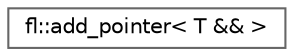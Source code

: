 digraph "Graphical Class Hierarchy"
{
 // INTERACTIVE_SVG=YES
 // LATEX_PDF_SIZE
  bgcolor="transparent";
  edge [fontname=Helvetica,fontsize=10,labelfontname=Helvetica,labelfontsize=10];
  node [fontname=Helvetica,fontsize=10,shape=box,height=0.2,width=0.4];
  rankdir="LR";
  Node0 [id="Node000000",label="fl::add_pointer\< T && \>",height=0.2,width=0.4,color="grey40", fillcolor="white", style="filled",URL="$d4/d36/namespacefl.html#d7/d3f/structfl_1_1add__pointer_3_01_t_01_6_6_01_4",tooltip=" "];
}
